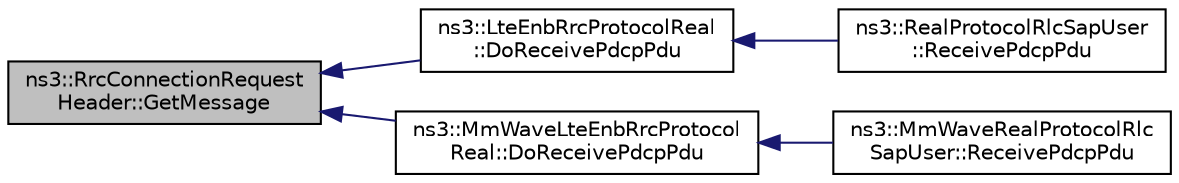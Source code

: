 digraph "ns3::RrcConnectionRequestHeader::GetMessage"
{
  edge [fontname="Helvetica",fontsize="10",labelfontname="Helvetica",labelfontsize="10"];
  node [fontname="Helvetica",fontsize="10",shape=record];
  rankdir="LR";
  Node1 [label="ns3::RrcConnectionRequest\lHeader::GetMessage",height=0.2,width=0.4,color="black", fillcolor="grey75", style="filled", fontcolor="black"];
  Node1 -> Node2 [dir="back",color="midnightblue",fontsize="10",style="solid"];
  Node2 [label="ns3::LteEnbRrcProtocolReal\l::DoReceivePdcpPdu",height=0.2,width=0.4,color="black", fillcolor="white", style="filled",URL="$d0/d88/classns3_1_1LteEnbRrcProtocolReal.html#a905ad5c8bd3d88a2d764da1a5d1b54f8"];
  Node2 -> Node3 [dir="back",color="midnightblue",fontsize="10",style="solid"];
  Node3 [label="ns3::RealProtocolRlcSapUser\l::ReceivePdcpPdu",height=0.2,width=0.4,color="black", fillcolor="white", style="filled",URL="$d9/dcb/classns3_1_1RealProtocolRlcSapUser.html#a454cada9f46fad9665ceb472f5e67c89"];
  Node1 -> Node4 [dir="back",color="midnightblue",fontsize="10",style="solid"];
  Node4 [label="ns3::MmWaveLteEnbRrcProtocol\lReal::DoReceivePdcpPdu",height=0.2,width=0.4,color="black", fillcolor="white", style="filled",URL="$dd/dda/classns3_1_1MmWaveLteEnbRrcProtocolReal.html#a371497aa86dd37d19a635fb369a15542"];
  Node4 -> Node5 [dir="back",color="midnightblue",fontsize="10",style="solid"];
  Node5 [label="ns3::MmWaveRealProtocolRlc\lSapUser::ReceivePdcpPdu",height=0.2,width=0.4,color="black", fillcolor="white", style="filled",URL="$d5/d25/classns3_1_1MmWaveRealProtocolRlcSapUser.html#a28224406952b1d1cf406ed103b636568"];
}
